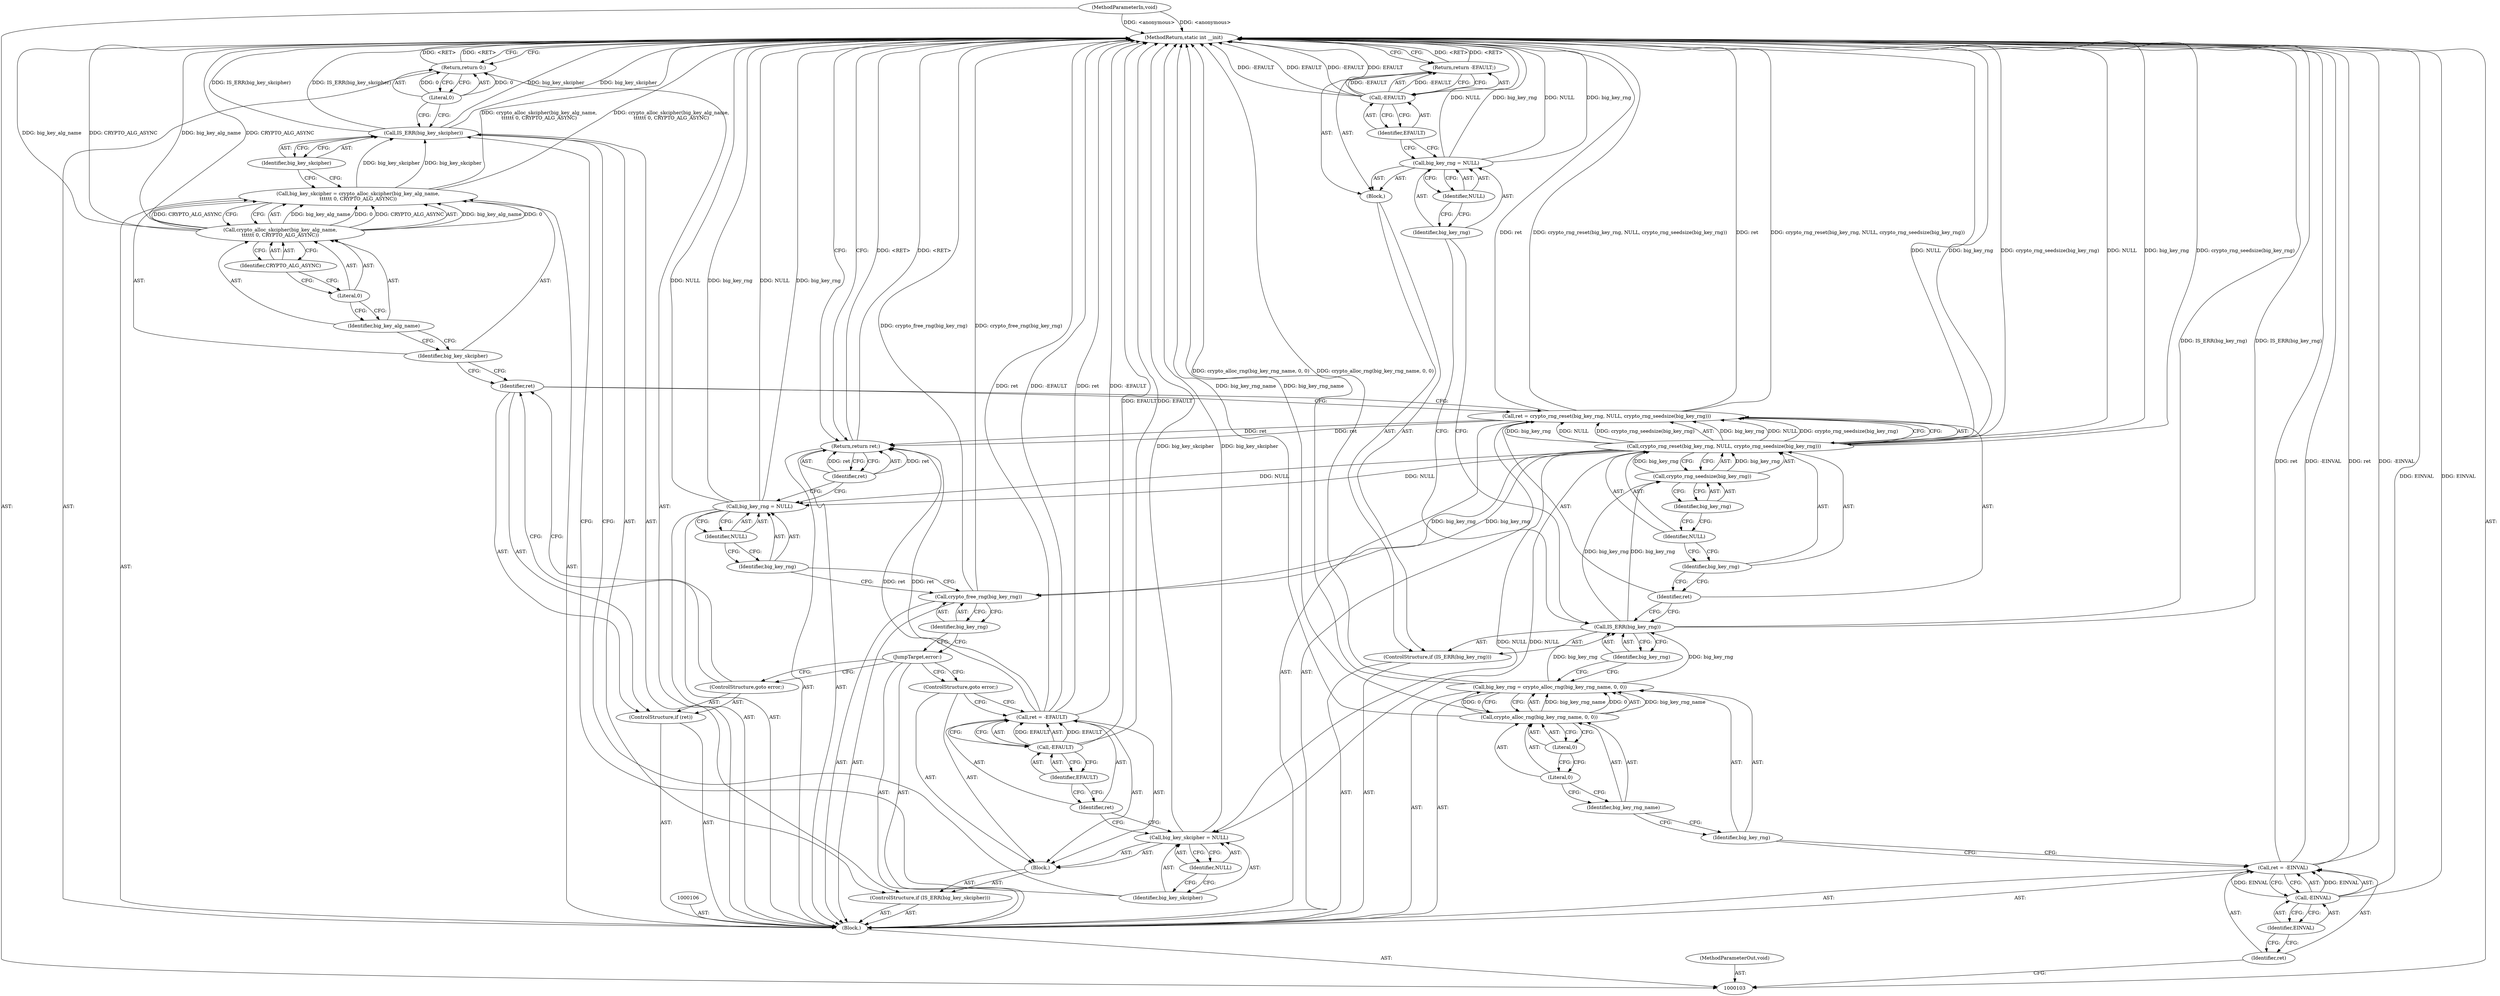 digraph "1_linux_7df3e59c3d1df4f87fe874c7956ef7a3d2f4d5fb" {
"1000165" [label="(MethodReturn,static int __init)"];
"1000104" [label="(MethodParameterIn,void)"];
"1000210" [label="(MethodParameterOut,void)"];
"1000127" [label="(Call,ret = crypto_rng_reset(big_key_rng, NULL, crypto_rng_seedsize(big_key_rng)))"];
"1000128" [label="(Identifier,ret)"];
"1000130" [label="(Identifier,big_key_rng)"];
"1000131" [label="(Identifier,NULL)"];
"1000132" [label="(Call,crypto_rng_seedsize(big_key_rng))"];
"1000133" [label="(Identifier,big_key_rng)"];
"1000129" [label="(Call,crypto_rng_reset(big_key_rng, NULL, crypto_rng_seedsize(big_key_rng)))"];
"1000134" [label="(ControlStructure,if (ret))"];
"1000135" [label="(Identifier,ret)"];
"1000136" [label="(ControlStructure,goto error;)"];
"1000137" [label="(Call,big_key_skcipher = crypto_alloc_skcipher(big_key_alg_name,\n\t\t\t\t\t\t 0, CRYPTO_ALG_ASYNC))"];
"1000138" [label="(Identifier,big_key_skcipher)"];
"1000139" [label="(Call,crypto_alloc_skcipher(big_key_alg_name,\n\t\t\t\t\t\t 0, CRYPTO_ALG_ASYNC))"];
"1000140" [label="(Identifier,big_key_alg_name)"];
"1000142" [label="(Identifier,CRYPTO_ALG_ASYNC)"];
"1000141" [label="(Literal,0)"];
"1000105" [label="(Block,)"];
"1000143" [label="(ControlStructure,if (IS_ERR(big_key_skcipher)))"];
"1000145" [label="(Identifier,big_key_skcipher)"];
"1000146" [label="(Block,)"];
"1000144" [label="(Call,IS_ERR(big_key_skcipher))"];
"1000147" [label="(Call,big_key_skcipher = NULL)"];
"1000148" [label="(Identifier,big_key_skcipher)"];
"1000149" [label="(Identifier,NULL)"];
"1000150" [label="(Call,ret = -EFAULT)"];
"1000151" [label="(Identifier,ret)"];
"1000152" [label="(Call,-EFAULT)"];
"1000153" [label="(Identifier,EFAULT)"];
"1000154" [label="(ControlStructure,goto error;)"];
"1000155" [label="(Return,return 0;)"];
"1000156" [label="(Literal,0)"];
"1000157" [label="(JumpTarget,error:)"];
"1000159" [label="(Identifier,big_key_rng)"];
"1000158" [label="(Call,crypto_free_rng(big_key_rng))"];
"1000109" [label="(Call,-EINVAL)"];
"1000110" [label="(Identifier,EINVAL)"];
"1000107" [label="(Call,ret = -EINVAL)"];
"1000108" [label="(Identifier,ret)"];
"1000160" [label="(Call,big_key_rng = NULL)"];
"1000161" [label="(Identifier,big_key_rng)"];
"1000162" [label="(Identifier,NULL)"];
"1000163" [label="(Return,return ret;)"];
"1000164" [label="(Identifier,ret)"];
"1000111" [label="(Call,big_key_rng = crypto_alloc_rng(big_key_rng_name, 0, 0))"];
"1000112" [label="(Identifier,big_key_rng)"];
"1000113" [label="(Call,crypto_alloc_rng(big_key_rng_name, 0, 0))"];
"1000114" [label="(Identifier,big_key_rng_name)"];
"1000115" [label="(Literal,0)"];
"1000116" [label="(Literal,0)"];
"1000117" [label="(ControlStructure,if (IS_ERR(big_key_rng)))"];
"1000119" [label="(Identifier,big_key_rng)"];
"1000120" [label="(Block,)"];
"1000118" [label="(Call,IS_ERR(big_key_rng))"];
"1000123" [label="(Identifier,NULL)"];
"1000121" [label="(Call,big_key_rng = NULL)"];
"1000122" [label="(Identifier,big_key_rng)"];
"1000126" [label="(Identifier,EFAULT)"];
"1000124" [label="(Return,return -EFAULT;)"];
"1000125" [label="(Call,-EFAULT)"];
"1000165" -> "1000103"  [label="AST: "];
"1000165" -> "1000124"  [label="CFG: "];
"1000165" -> "1000155"  [label="CFG: "];
"1000165" -> "1000163"  [label="CFG: "];
"1000139" -> "1000165"  [label="DDG: CRYPTO_ALG_ASYNC"];
"1000139" -> "1000165"  [label="DDG: big_key_alg_name"];
"1000125" -> "1000165"  [label="DDG: -EFAULT"];
"1000125" -> "1000165"  [label="DDG: EFAULT"];
"1000107" -> "1000165"  [label="DDG: ret"];
"1000107" -> "1000165"  [label="DDG: -EINVAL"];
"1000104" -> "1000165"  [label="DDG: <anonymous>"];
"1000147" -> "1000165"  [label="DDG: big_key_skcipher"];
"1000118" -> "1000165"  [label="DDG: IS_ERR(big_key_rng)"];
"1000127" -> "1000165"  [label="DDG: ret"];
"1000127" -> "1000165"  [label="DDG: crypto_rng_reset(big_key_rng, NULL, crypto_rng_seedsize(big_key_rng))"];
"1000160" -> "1000165"  [label="DDG: NULL"];
"1000160" -> "1000165"  [label="DDG: big_key_rng"];
"1000129" -> "1000165"  [label="DDG: NULL"];
"1000129" -> "1000165"  [label="DDG: big_key_rng"];
"1000129" -> "1000165"  [label="DDG: crypto_rng_seedsize(big_key_rng)"];
"1000150" -> "1000165"  [label="DDG: ret"];
"1000150" -> "1000165"  [label="DDG: -EFAULT"];
"1000113" -> "1000165"  [label="DDG: big_key_rng_name"];
"1000121" -> "1000165"  [label="DDG: NULL"];
"1000121" -> "1000165"  [label="DDG: big_key_rng"];
"1000137" -> "1000165"  [label="DDG: crypto_alloc_skcipher(big_key_alg_name,\n\t\t\t\t\t\t 0, CRYPTO_ALG_ASYNC)"];
"1000158" -> "1000165"  [label="DDG: crypto_free_rng(big_key_rng)"];
"1000144" -> "1000165"  [label="DDG: IS_ERR(big_key_skcipher)"];
"1000144" -> "1000165"  [label="DDG: big_key_skcipher"];
"1000152" -> "1000165"  [label="DDG: EFAULT"];
"1000111" -> "1000165"  [label="DDG: crypto_alloc_rng(big_key_rng_name, 0, 0)"];
"1000109" -> "1000165"  [label="DDG: EINVAL"];
"1000124" -> "1000165"  [label="DDG: <RET>"];
"1000155" -> "1000165"  [label="DDG: <RET>"];
"1000163" -> "1000165"  [label="DDG: <RET>"];
"1000104" -> "1000103"  [label="AST: "];
"1000104" -> "1000165"  [label="DDG: <anonymous>"];
"1000210" -> "1000103"  [label="AST: "];
"1000127" -> "1000105"  [label="AST: "];
"1000127" -> "1000129"  [label="CFG: "];
"1000128" -> "1000127"  [label="AST: "];
"1000129" -> "1000127"  [label="AST: "];
"1000135" -> "1000127"  [label="CFG: "];
"1000127" -> "1000165"  [label="DDG: ret"];
"1000127" -> "1000165"  [label="DDG: crypto_rng_reset(big_key_rng, NULL, crypto_rng_seedsize(big_key_rng))"];
"1000129" -> "1000127"  [label="DDG: big_key_rng"];
"1000129" -> "1000127"  [label="DDG: NULL"];
"1000129" -> "1000127"  [label="DDG: crypto_rng_seedsize(big_key_rng)"];
"1000127" -> "1000163"  [label="DDG: ret"];
"1000128" -> "1000127"  [label="AST: "];
"1000128" -> "1000118"  [label="CFG: "];
"1000130" -> "1000128"  [label="CFG: "];
"1000130" -> "1000129"  [label="AST: "];
"1000130" -> "1000128"  [label="CFG: "];
"1000131" -> "1000130"  [label="CFG: "];
"1000131" -> "1000129"  [label="AST: "];
"1000131" -> "1000130"  [label="CFG: "];
"1000133" -> "1000131"  [label="CFG: "];
"1000132" -> "1000129"  [label="AST: "];
"1000132" -> "1000133"  [label="CFG: "];
"1000133" -> "1000132"  [label="AST: "];
"1000129" -> "1000132"  [label="CFG: "];
"1000132" -> "1000129"  [label="DDG: big_key_rng"];
"1000118" -> "1000132"  [label="DDG: big_key_rng"];
"1000133" -> "1000132"  [label="AST: "];
"1000133" -> "1000131"  [label="CFG: "];
"1000132" -> "1000133"  [label="CFG: "];
"1000129" -> "1000127"  [label="AST: "];
"1000129" -> "1000132"  [label="CFG: "];
"1000130" -> "1000129"  [label="AST: "];
"1000131" -> "1000129"  [label="AST: "];
"1000132" -> "1000129"  [label="AST: "];
"1000127" -> "1000129"  [label="CFG: "];
"1000129" -> "1000165"  [label="DDG: NULL"];
"1000129" -> "1000165"  [label="DDG: big_key_rng"];
"1000129" -> "1000165"  [label="DDG: crypto_rng_seedsize(big_key_rng)"];
"1000129" -> "1000127"  [label="DDG: big_key_rng"];
"1000129" -> "1000127"  [label="DDG: NULL"];
"1000129" -> "1000127"  [label="DDG: crypto_rng_seedsize(big_key_rng)"];
"1000132" -> "1000129"  [label="DDG: big_key_rng"];
"1000129" -> "1000147"  [label="DDG: NULL"];
"1000129" -> "1000158"  [label="DDG: big_key_rng"];
"1000129" -> "1000160"  [label="DDG: NULL"];
"1000134" -> "1000105"  [label="AST: "];
"1000135" -> "1000134"  [label="AST: "];
"1000136" -> "1000134"  [label="AST: "];
"1000135" -> "1000134"  [label="AST: "];
"1000135" -> "1000127"  [label="CFG: "];
"1000136" -> "1000135"  [label="CFG: "];
"1000138" -> "1000135"  [label="CFG: "];
"1000136" -> "1000134"  [label="AST: "];
"1000136" -> "1000135"  [label="CFG: "];
"1000157" -> "1000136"  [label="CFG: "];
"1000137" -> "1000105"  [label="AST: "];
"1000137" -> "1000139"  [label="CFG: "];
"1000138" -> "1000137"  [label="AST: "];
"1000139" -> "1000137"  [label="AST: "];
"1000145" -> "1000137"  [label="CFG: "];
"1000137" -> "1000165"  [label="DDG: crypto_alloc_skcipher(big_key_alg_name,\n\t\t\t\t\t\t 0, CRYPTO_ALG_ASYNC)"];
"1000139" -> "1000137"  [label="DDG: big_key_alg_name"];
"1000139" -> "1000137"  [label="DDG: 0"];
"1000139" -> "1000137"  [label="DDG: CRYPTO_ALG_ASYNC"];
"1000137" -> "1000144"  [label="DDG: big_key_skcipher"];
"1000138" -> "1000137"  [label="AST: "];
"1000138" -> "1000135"  [label="CFG: "];
"1000140" -> "1000138"  [label="CFG: "];
"1000139" -> "1000137"  [label="AST: "];
"1000139" -> "1000142"  [label="CFG: "];
"1000140" -> "1000139"  [label="AST: "];
"1000141" -> "1000139"  [label="AST: "];
"1000142" -> "1000139"  [label="AST: "];
"1000137" -> "1000139"  [label="CFG: "];
"1000139" -> "1000165"  [label="DDG: CRYPTO_ALG_ASYNC"];
"1000139" -> "1000165"  [label="DDG: big_key_alg_name"];
"1000139" -> "1000137"  [label="DDG: big_key_alg_name"];
"1000139" -> "1000137"  [label="DDG: 0"];
"1000139" -> "1000137"  [label="DDG: CRYPTO_ALG_ASYNC"];
"1000140" -> "1000139"  [label="AST: "];
"1000140" -> "1000138"  [label="CFG: "];
"1000141" -> "1000140"  [label="CFG: "];
"1000142" -> "1000139"  [label="AST: "];
"1000142" -> "1000141"  [label="CFG: "];
"1000139" -> "1000142"  [label="CFG: "];
"1000141" -> "1000139"  [label="AST: "];
"1000141" -> "1000140"  [label="CFG: "];
"1000142" -> "1000141"  [label="CFG: "];
"1000105" -> "1000103"  [label="AST: "];
"1000106" -> "1000105"  [label="AST: "];
"1000107" -> "1000105"  [label="AST: "];
"1000111" -> "1000105"  [label="AST: "];
"1000117" -> "1000105"  [label="AST: "];
"1000127" -> "1000105"  [label="AST: "];
"1000134" -> "1000105"  [label="AST: "];
"1000137" -> "1000105"  [label="AST: "];
"1000143" -> "1000105"  [label="AST: "];
"1000155" -> "1000105"  [label="AST: "];
"1000157" -> "1000105"  [label="AST: "];
"1000158" -> "1000105"  [label="AST: "];
"1000160" -> "1000105"  [label="AST: "];
"1000163" -> "1000105"  [label="AST: "];
"1000143" -> "1000105"  [label="AST: "];
"1000144" -> "1000143"  [label="AST: "];
"1000146" -> "1000143"  [label="AST: "];
"1000145" -> "1000144"  [label="AST: "];
"1000145" -> "1000137"  [label="CFG: "];
"1000144" -> "1000145"  [label="CFG: "];
"1000146" -> "1000143"  [label="AST: "];
"1000147" -> "1000146"  [label="AST: "];
"1000150" -> "1000146"  [label="AST: "];
"1000154" -> "1000146"  [label="AST: "];
"1000144" -> "1000143"  [label="AST: "];
"1000144" -> "1000145"  [label="CFG: "];
"1000145" -> "1000144"  [label="AST: "];
"1000148" -> "1000144"  [label="CFG: "];
"1000156" -> "1000144"  [label="CFG: "];
"1000144" -> "1000165"  [label="DDG: IS_ERR(big_key_skcipher)"];
"1000144" -> "1000165"  [label="DDG: big_key_skcipher"];
"1000137" -> "1000144"  [label="DDG: big_key_skcipher"];
"1000147" -> "1000146"  [label="AST: "];
"1000147" -> "1000149"  [label="CFG: "];
"1000148" -> "1000147"  [label="AST: "];
"1000149" -> "1000147"  [label="AST: "];
"1000151" -> "1000147"  [label="CFG: "];
"1000147" -> "1000165"  [label="DDG: big_key_skcipher"];
"1000129" -> "1000147"  [label="DDG: NULL"];
"1000148" -> "1000147"  [label="AST: "];
"1000148" -> "1000144"  [label="CFG: "];
"1000149" -> "1000148"  [label="CFG: "];
"1000149" -> "1000147"  [label="AST: "];
"1000149" -> "1000148"  [label="CFG: "];
"1000147" -> "1000149"  [label="CFG: "];
"1000150" -> "1000146"  [label="AST: "];
"1000150" -> "1000152"  [label="CFG: "];
"1000151" -> "1000150"  [label="AST: "];
"1000152" -> "1000150"  [label="AST: "];
"1000154" -> "1000150"  [label="CFG: "];
"1000150" -> "1000165"  [label="DDG: ret"];
"1000150" -> "1000165"  [label="DDG: -EFAULT"];
"1000152" -> "1000150"  [label="DDG: EFAULT"];
"1000150" -> "1000163"  [label="DDG: ret"];
"1000151" -> "1000150"  [label="AST: "];
"1000151" -> "1000147"  [label="CFG: "];
"1000153" -> "1000151"  [label="CFG: "];
"1000152" -> "1000150"  [label="AST: "];
"1000152" -> "1000153"  [label="CFG: "];
"1000153" -> "1000152"  [label="AST: "];
"1000150" -> "1000152"  [label="CFG: "];
"1000152" -> "1000165"  [label="DDG: EFAULT"];
"1000152" -> "1000150"  [label="DDG: EFAULT"];
"1000153" -> "1000152"  [label="AST: "];
"1000153" -> "1000151"  [label="CFG: "];
"1000152" -> "1000153"  [label="CFG: "];
"1000154" -> "1000146"  [label="AST: "];
"1000154" -> "1000150"  [label="CFG: "];
"1000157" -> "1000154"  [label="CFG: "];
"1000155" -> "1000105"  [label="AST: "];
"1000155" -> "1000156"  [label="CFG: "];
"1000156" -> "1000155"  [label="AST: "];
"1000165" -> "1000155"  [label="CFG: "];
"1000155" -> "1000165"  [label="DDG: <RET>"];
"1000156" -> "1000155"  [label="DDG: 0"];
"1000156" -> "1000155"  [label="AST: "];
"1000156" -> "1000144"  [label="CFG: "];
"1000155" -> "1000156"  [label="CFG: "];
"1000156" -> "1000155"  [label="DDG: 0"];
"1000157" -> "1000105"  [label="AST: "];
"1000157" -> "1000136"  [label="CFG: "];
"1000157" -> "1000154"  [label="CFG: "];
"1000159" -> "1000157"  [label="CFG: "];
"1000159" -> "1000158"  [label="AST: "];
"1000159" -> "1000157"  [label="CFG: "];
"1000158" -> "1000159"  [label="CFG: "];
"1000158" -> "1000105"  [label="AST: "];
"1000158" -> "1000159"  [label="CFG: "];
"1000159" -> "1000158"  [label="AST: "];
"1000161" -> "1000158"  [label="CFG: "];
"1000158" -> "1000165"  [label="DDG: crypto_free_rng(big_key_rng)"];
"1000129" -> "1000158"  [label="DDG: big_key_rng"];
"1000109" -> "1000107"  [label="AST: "];
"1000109" -> "1000110"  [label="CFG: "];
"1000110" -> "1000109"  [label="AST: "];
"1000107" -> "1000109"  [label="CFG: "];
"1000109" -> "1000165"  [label="DDG: EINVAL"];
"1000109" -> "1000107"  [label="DDG: EINVAL"];
"1000110" -> "1000109"  [label="AST: "];
"1000110" -> "1000108"  [label="CFG: "];
"1000109" -> "1000110"  [label="CFG: "];
"1000107" -> "1000105"  [label="AST: "];
"1000107" -> "1000109"  [label="CFG: "];
"1000108" -> "1000107"  [label="AST: "];
"1000109" -> "1000107"  [label="AST: "];
"1000112" -> "1000107"  [label="CFG: "];
"1000107" -> "1000165"  [label="DDG: ret"];
"1000107" -> "1000165"  [label="DDG: -EINVAL"];
"1000109" -> "1000107"  [label="DDG: EINVAL"];
"1000108" -> "1000107"  [label="AST: "];
"1000108" -> "1000103"  [label="CFG: "];
"1000110" -> "1000108"  [label="CFG: "];
"1000160" -> "1000105"  [label="AST: "];
"1000160" -> "1000162"  [label="CFG: "];
"1000161" -> "1000160"  [label="AST: "];
"1000162" -> "1000160"  [label="AST: "];
"1000164" -> "1000160"  [label="CFG: "];
"1000160" -> "1000165"  [label="DDG: NULL"];
"1000160" -> "1000165"  [label="DDG: big_key_rng"];
"1000129" -> "1000160"  [label="DDG: NULL"];
"1000161" -> "1000160"  [label="AST: "];
"1000161" -> "1000158"  [label="CFG: "];
"1000162" -> "1000161"  [label="CFG: "];
"1000162" -> "1000160"  [label="AST: "];
"1000162" -> "1000161"  [label="CFG: "];
"1000160" -> "1000162"  [label="CFG: "];
"1000163" -> "1000105"  [label="AST: "];
"1000163" -> "1000164"  [label="CFG: "];
"1000164" -> "1000163"  [label="AST: "];
"1000165" -> "1000163"  [label="CFG: "];
"1000163" -> "1000165"  [label="DDG: <RET>"];
"1000164" -> "1000163"  [label="DDG: ret"];
"1000150" -> "1000163"  [label="DDG: ret"];
"1000127" -> "1000163"  [label="DDG: ret"];
"1000164" -> "1000163"  [label="AST: "];
"1000164" -> "1000160"  [label="CFG: "];
"1000163" -> "1000164"  [label="CFG: "];
"1000164" -> "1000163"  [label="DDG: ret"];
"1000111" -> "1000105"  [label="AST: "];
"1000111" -> "1000113"  [label="CFG: "];
"1000112" -> "1000111"  [label="AST: "];
"1000113" -> "1000111"  [label="AST: "];
"1000119" -> "1000111"  [label="CFG: "];
"1000111" -> "1000165"  [label="DDG: crypto_alloc_rng(big_key_rng_name, 0, 0)"];
"1000113" -> "1000111"  [label="DDG: big_key_rng_name"];
"1000113" -> "1000111"  [label="DDG: 0"];
"1000111" -> "1000118"  [label="DDG: big_key_rng"];
"1000112" -> "1000111"  [label="AST: "];
"1000112" -> "1000107"  [label="CFG: "];
"1000114" -> "1000112"  [label="CFG: "];
"1000113" -> "1000111"  [label="AST: "];
"1000113" -> "1000116"  [label="CFG: "];
"1000114" -> "1000113"  [label="AST: "];
"1000115" -> "1000113"  [label="AST: "];
"1000116" -> "1000113"  [label="AST: "];
"1000111" -> "1000113"  [label="CFG: "];
"1000113" -> "1000165"  [label="DDG: big_key_rng_name"];
"1000113" -> "1000111"  [label="DDG: big_key_rng_name"];
"1000113" -> "1000111"  [label="DDG: 0"];
"1000114" -> "1000113"  [label="AST: "];
"1000114" -> "1000112"  [label="CFG: "];
"1000115" -> "1000114"  [label="CFG: "];
"1000115" -> "1000113"  [label="AST: "];
"1000115" -> "1000114"  [label="CFG: "];
"1000116" -> "1000115"  [label="CFG: "];
"1000116" -> "1000113"  [label="AST: "];
"1000116" -> "1000115"  [label="CFG: "];
"1000113" -> "1000116"  [label="CFG: "];
"1000117" -> "1000105"  [label="AST: "];
"1000118" -> "1000117"  [label="AST: "];
"1000120" -> "1000117"  [label="AST: "];
"1000119" -> "1000118"  [label="AST: "];
"1000119" -> "1000111"  [label="CFG: "];
"1000118" -> "1000119"  [label="CFG: "];
"1000120" -> "1000117"  [label="AST: "];
"1000121" -> "1000120"  [label="AST: "];
"1000124" -> "1000120"  [label="AST: "];
"1000118" -> "1000117"  [label="AST: "];
"1000118" -> "1000119"  [label="CFG: "];
"1000119" -> "1000118"  [label="AST: "];
"1000122" -> "1000118"  [label="CFG: "];
"1000128" -> "1000118"  [label="CFG: "];
"1000118" -> "1000165"  [label="DDG: IS_ERR(big_key_rng)"];
"1000111" -> "1000118"  [label="DDG: big_key_rng"];
"1000118" -> "1000132"  [label="DDG: big_key_rng"];
"1000123" -> "1000121"  [label="AST: "];
"1000123" -> "1000122"  [label="CFG: "];
"1000121" -> "1000123"  [label="CFG: "];
"1000121" -> "1000120"  [label="AST: "];
"1000121" -> "1000123"  [label="CFG: "];
"1000122" -> "1000121"  [label="AST: "];
"1000123" -> "1000121"  [label="AST: "];
"1000126" -> "1000121"  [label="CFG: "];
"1000121" -> "1000165"  [label="DDG: NULL"];
"1000121" -> "1000165"  [label="DDG: big_key_rng"];
"1000122" -> "1000121"  [label="AST: "];
"1000122" -> "1000118"  [label="CFG: "];
"1000123" -> "1000122"  [label="CFG: "];
"1000126" -> "1000125"  [label="AST: "];
"1000126" -> "1000121"  [label="CFG: "];
"1000125" -> "1000126"  [label="CFG: "];
"1000124" -> "1000120"  [label="AST: "];
"1000124" -> "1000125"  [label="CFG: "];
"1000125" -> "1000124"  [label="AST: "];
"1000165" -> "1000124"  [label="CFG: "];
"1000124" -> "1000165"  [label="DDG: <RET>"];
"1000125" -> "1000124"  [label="DDG: -EFAULT"];
"1000125" -> "1000124"  [label="AST: "];
"1000125" -> "1000126"  [label="CFG: "];
"1000126" -> "1000125"  [label="AST: "];
"1000124" -> "1000125"  [label="CFG: "];
"1000125" -> "1000165"  [label="DDG: -EFAULT"];
"1000125" -> "1000165"  [label="DDG: EFAULT"];
"1000125" -> "1000124"  [label="DDG: -EFAULT"];
}
